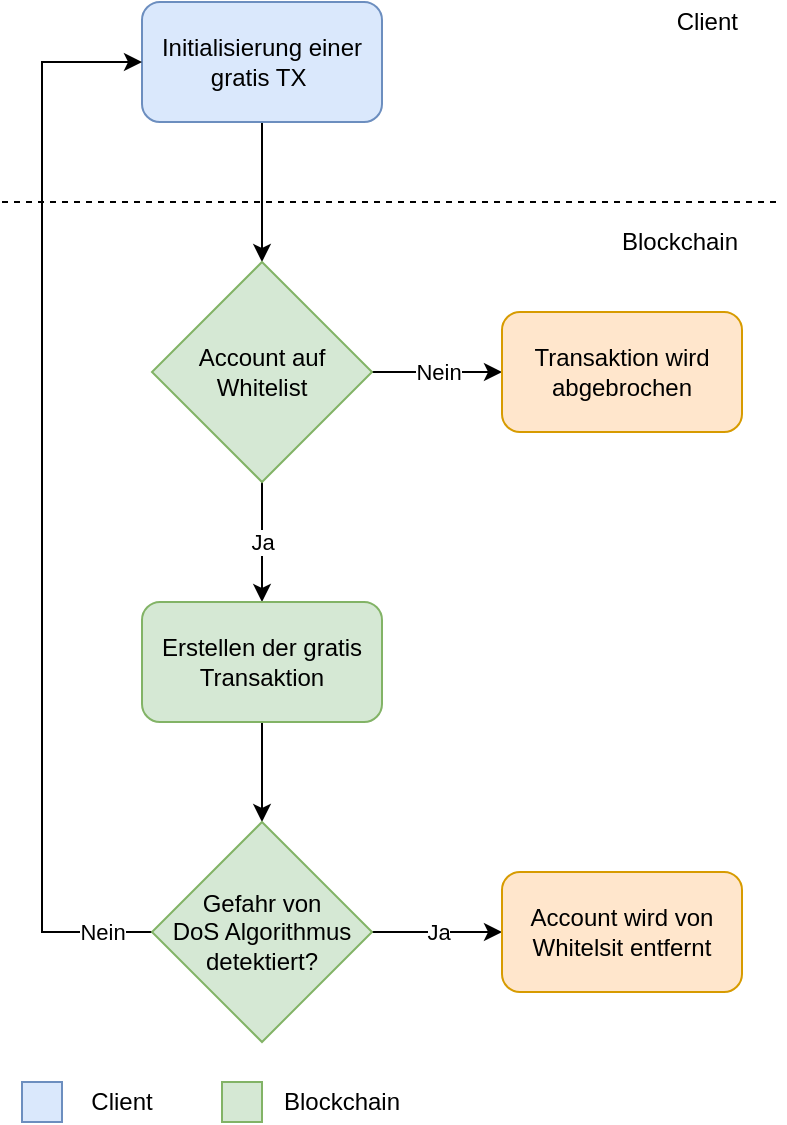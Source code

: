 <mxfile version="12.6.5" type="device"><diagram id="6U_O8BCy0TZ_c_h55N7o" name="Page-1"><mxGraphModel dx="749" dy="666" grid="1" gridSize="10" guides="1" tooltips="1" connect="1" arrows="1" fold="1" page="1" pageScale="1" pageWidth="827" pageHeight="1169" math="0" shadow="0"><root><mxCell id="0"/><mxCell id="1" parent="0"/><mxCell id="zq23XHJsoZpCTcpa23Km-6" style="edgeStyle=orthogonalEdgeStyle;rounded=0;orthogonalLoop=1;jettySize=auto;html=1;entryX=0.5;entryY=0;entryDx=0;entryDy=0;" parent="1" source="zq23XHJsoZpCTcpa23Km-1" target="zq23XHJsoZpCTcpa23Km-5" edge="1"><mxGeometry relative="1" as="geometry"/></mxCell><mxCell id="zq23XHJsoZpCTcpa23Km-1" value="Initialisierung einer gratis TX&amp;nbsp;" style="rounded=1;whiteSpace=wrap;html=1;fillColor=#dae8fc;strokeColor=#6c8ebf;" parent="1" vertex="1"><mxGeometry x="80" y="40" width="120" height="60" as="geometry"/></mxCell><mxCell id="zq23XHJsoZpCTcpa23Km-2" value="" style="endArrow=none;dashed=1;html=1;" parent="1" edge="1"><mxGeometry width="50" height="50" relative="1" as="geometry"><mxPoint x="10" y="140" as="sourcePoint"/><mxPoint x="400" y="140" as="targetPoint"/></mxGeometry></mxCell><mxCell id="zq23XHJsoZpCTcpa23Km-3" value="Client" style="text;html=1;strokeColor=none;fillColor=none;align=right;verticalAlign=middle;whiteSpace=wrap;rounded=0;" parent="1" vertex="1"><mxGeometry x="340" y="40" width="40" height="20" as="geometry"/></mxCell><mxCell id="zq23XHJsoZpCTcpa23Km-4" value="Blockchain" style="text;html=1;strokeColor=none;fillColor=none;align=right;verticalAlign=middle;whiteSpace=wrap;rounded=0;" parent="1" vertex="1"><mxGeometry x="320" y="150" width="60" height="20" as="geometry"/></mxCell><mxCell id="zq23XHJsoZpCTcpa23Km-8" value="Nein" style="edgeStyle=orthogonalEdgeStyle;rounded=0;orthogonalLoop=1;jettySize=auto;html=1;" parent="1" source="zq23XHJsoZpCTcpa23Km-5" target="zq23XHJsoZpCTcpa23Km-7" edge="1"><mxGeometry relative="1" as="geometry"/></mxCell><mxCell id="zq23XHJsoZpCTcpa23Km-10" value="Ja" style="edgeStyle=orthogonalEdgeStyle;rounded=0;orthogonalLoop=1;jettySize=auto;html=1;entryX=0.5;entryY=0;entryDx=0;entryDy=0;" parent="1" source="zq23XHJsoZpCTcpa23Km-5" target="zq23XHJsoZpCTcpa23Km-9" edge="1"><mxGeometry relative="1" as="geometry"/></mxCell><mxCell id="zq23XHJsoZpCTcpa23Km-5" value="Account auf&lt;br&gt;&lt;div style=&quot;&quot;&gt;&lt;span&gt;Whitelist&lt;/span&gt;&lt;/div&gt;" style="rhombus;whiteSpace=wrap;html=1;align=center;fillColor=#d5e8d4;strokeColor=#82b366;" parent="1" vertex="1"><mxGeometry x="85" y="170" width="110" height="110" as="geometry"/></mxCell><mxCell id="zq23XHJsoZpCTcpa23Km-7" value="Transaktion wird&lt;br&gt;abgebrochen" style="rounded=1;whiteSpace=wrap;html=1;align=center;fillColor=#ffe6cc;strokeColor=#d79b00;" parent="1" vertex="1"><mxGeometry x="260" y="195" width="120" height="60" as="geometry"/></mxCell><mxCell id="zq23XHJsoZpCTcpa23Km-12" style="edgeStyle=orthogonalEdgeStyle;rounded=0;orthogonalLoop=1;jettySize=auto;html=1;" parent="1" source="zq23XHJsoZpCTcpa23Km-9" target="zq23XHJsoZpCTcpa23Km-11" edge="1"><mxGeometry relative="1" as="geometry"/></mxCell><mxCell id="zq23XHJsoZpCTcpa23Km-9" value="Erstellen der gratis&lt;br&gt;Transaktion" style="rounded=1;whiteSpace=wrap;html=1;align=center;fillColor=#d5e8d4;strokeColor=#82b366;" parent="1" vertex="1"><mxGeometry x="80" y="340" width="120" height="60" as="geometry"/></mxCell><mxCell id="zq23XHJsoZpCTcpa23Km-14" value="Ja" style="edgeStyle=orthogonalEdgeStyle;rounded=0;orthogonalLoop=1;jettySize=auto;html=1;entryX=0;entryY=0.5;entryDx=0;entryDy=0;" parent="1" source="zq23XHJsoZpCTcpa23Km-11" target="zq23XHJsoZpCTcpa23Km-13" edge="1"><mxGeometry relative="1" as="geometry"/></mxCell><mxCell id="zq23XHJsoZpCTcpa23Km-16" value="Nein" style="edgeStyle=orthogonalEdgeStyle;rounded=0;orthogonalLoop=1;jettySize=auto;html=1;entryX=0;entryY=0.5;entryDx=0;entryDy=0;" parent="1" source="zq23XHJsoZpCTcpa23Km-11" target="zq23XHJsoZpCTcpa23Km-1" edge="1"><mxGeometry x="-0.907" relative="1" as="geometry"><Array as="points"><mxPoint x="30" y="505"/><mxPoint x="30" y="70"/></Array><mxPoint as="offset"/></mxGeometry></mxCell><mxCell id="zq23XHJsoZpCTcpa23Km-11" value="Gefahr von&lt;br&gt;DoS Algorithmus&lt;br&gt;detektiert?" style="rhombus;whiteSpace=wrap;html=1;align=center;fillColor=#d5e8d4;strokeColor=#82b366;" parent="1" vertex="1"><mxGeometry x="85" y="450" width="110" height="110" as="geometry"/></mxCell><mxCell id="zq23XHJsoZpCTcpa23Km-13" value="Account wird von&lt;br&gt;Whitelsit entfernt" style="rounded=1;whiteSpace=wrap;html=1;align=center;fillColor=#ffe6cc;strokeColor=#d79b00;" parent="1" vertex="1"><mxGeometry x="260" y="475" width="120" height="60" as="geometry"/></mxCell><mxCell id="cE2ecJQX4qbTHgtEcn_s-1" value="" style="rounded=0;whiteSpace=wrap;html=1;fillColor=#dae8fc;strokeColor=#6c8ebf;" vertex="1" parent="1"><mxGeometry x="20" y="580" width="20" height="20" as="geometry"/></mxCell><mxCell id="cE2ecJQX4qbTHgtEcn_s-2" value="Client" style="text;html=1;strokeColor=none;fillColor=none;align=center;verticalAlign=middle;whiteSpace=wrap;rounded=0;" vertex="1" parent="1"><mxGeometry x="50" y="580" width="40" height="20" as="geometry"/></mxCell><mxCell id="cE2ecJQX4qbTHgtEcn_s-3" value="" style="rounded=0;whiteSpace=wrap;html=1;fillColor=#d5e8d4;strokeColor=#82b366;" vertex="1" parent="1"><mxGeometry x="120" y="580" width="20" height="20" as="geometry"/></mxCell><mxCell id="cE2ecJQX4qbTHgtEcn_s-4" value="Blockchain" style="text;html=1;align=center;verticalAlign=middle;whiteSpace=wrap;rounded=0;" vertex="1" parent="1"><mxGeometry x="160" y="580" width="40" height="20" as="geometry"/></mxCell></root></mxGraphModel></diagram></mxfile>